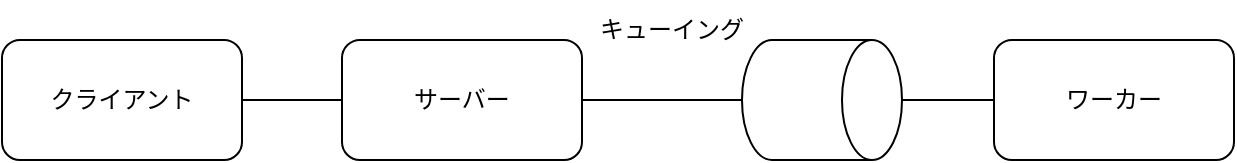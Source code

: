 <mxfile>
    <diagram id="AyAenQ3ENkr3PZhJG4Eq" name="Page-1">
        <mxGraphModel dx="904" dy="451" grid="1" gridSize="10" guides="1" tooltips="1" connect="1" arrows="1" fold="1" page="1" pageScale="1" pageWidth="850" pageHeight="1100" math="0" shadow="0">
            <root>
                <mxCell id="0"/>
                <mxCell id="1" parent="0"/>
                <mxCell id="36" style="edgeStyle=none;html=1;endArrow=none;endFill=0;" parent="1" source="37" target="41" edge="1">
                    <mxGeometry relative="1" as="geometry"/>
                </mxCell>
                <mxCell id="37" value="サーバー" style="rounded=1;whiteSpace=wrap;html=1;" parent="1" vertex="1">
                    <mxGeometry x="294" y="940" width="120" height="60" as="geometry"/>
                </mxCell>
                <mxCell id="38" value="クライアント" style="rounded=1;whiteSpace=wrap;html=1;" parent="1" vertex="1">
                    <mxGeometry x="124" y="940" width="120" height="60" as="geometry"/>
                </mxCell>
                <mxCell id="39" value="" style="endArrow=none;html=1;entryX=1;entryY=0.5;entryDx=0;entryDy=0;exitX=0;exitY=0.5;exitDx=0;exitDy=0;" parent="1" source="37" target="38" edge="1">
                    <mxGeometry width="50" height="50" relative="1" as="geometry">
                        <mxPoint x="284" y="970" as="sourcePoint"/>
                        <mxPoint x="384" y="940" as="targetPoint"/>
                    </mxGeometry>
                </mxCell>
                <mxCell id="40" style="edgeStyle=none;html=1;entryX=0;entryY=0.5;entryDx=0;entryDy=0;endArrow=none;endFill=0;" parent="1" source="41" target="42" edge="1">
                    <mxGeometry relative="1" as="geometry"/>
                </mxCell>
                <mxCell id="41" value="" style="shape=cylinder3;whiteSpace=wrap;html=1;boundedLbl=1;backgroundOutline=1;size=15;rotation=90;" parent="1" vertex="1">
                    <mxGeometry x="504" y="930" width="60" height="80" as="geometry"/>
                </mxCell>
                <mxCell id="42" value="ワーカー" style="rounded=1;whiteSpace=wrap;html=1;" parent="1" vertex="1">
                    <mxGeometry x="620" y="940" width="120" height="60" as="geometry"/>
                </mxCell>
                <mxCell id="43" value="キューイング" style="text;html=1;strokeColor=none;fillColor=none;align=center;verticalAlign=middle;whiteSpace=wrap;rounded=0;" parent="1" vertex="1">
                    <mxGeometry x="414" y="920" width="90" height="30" as="geometry"/>
                </mxCell>
            </root>
        </mxGraphModel>
    </diagram>
</mxfile>
